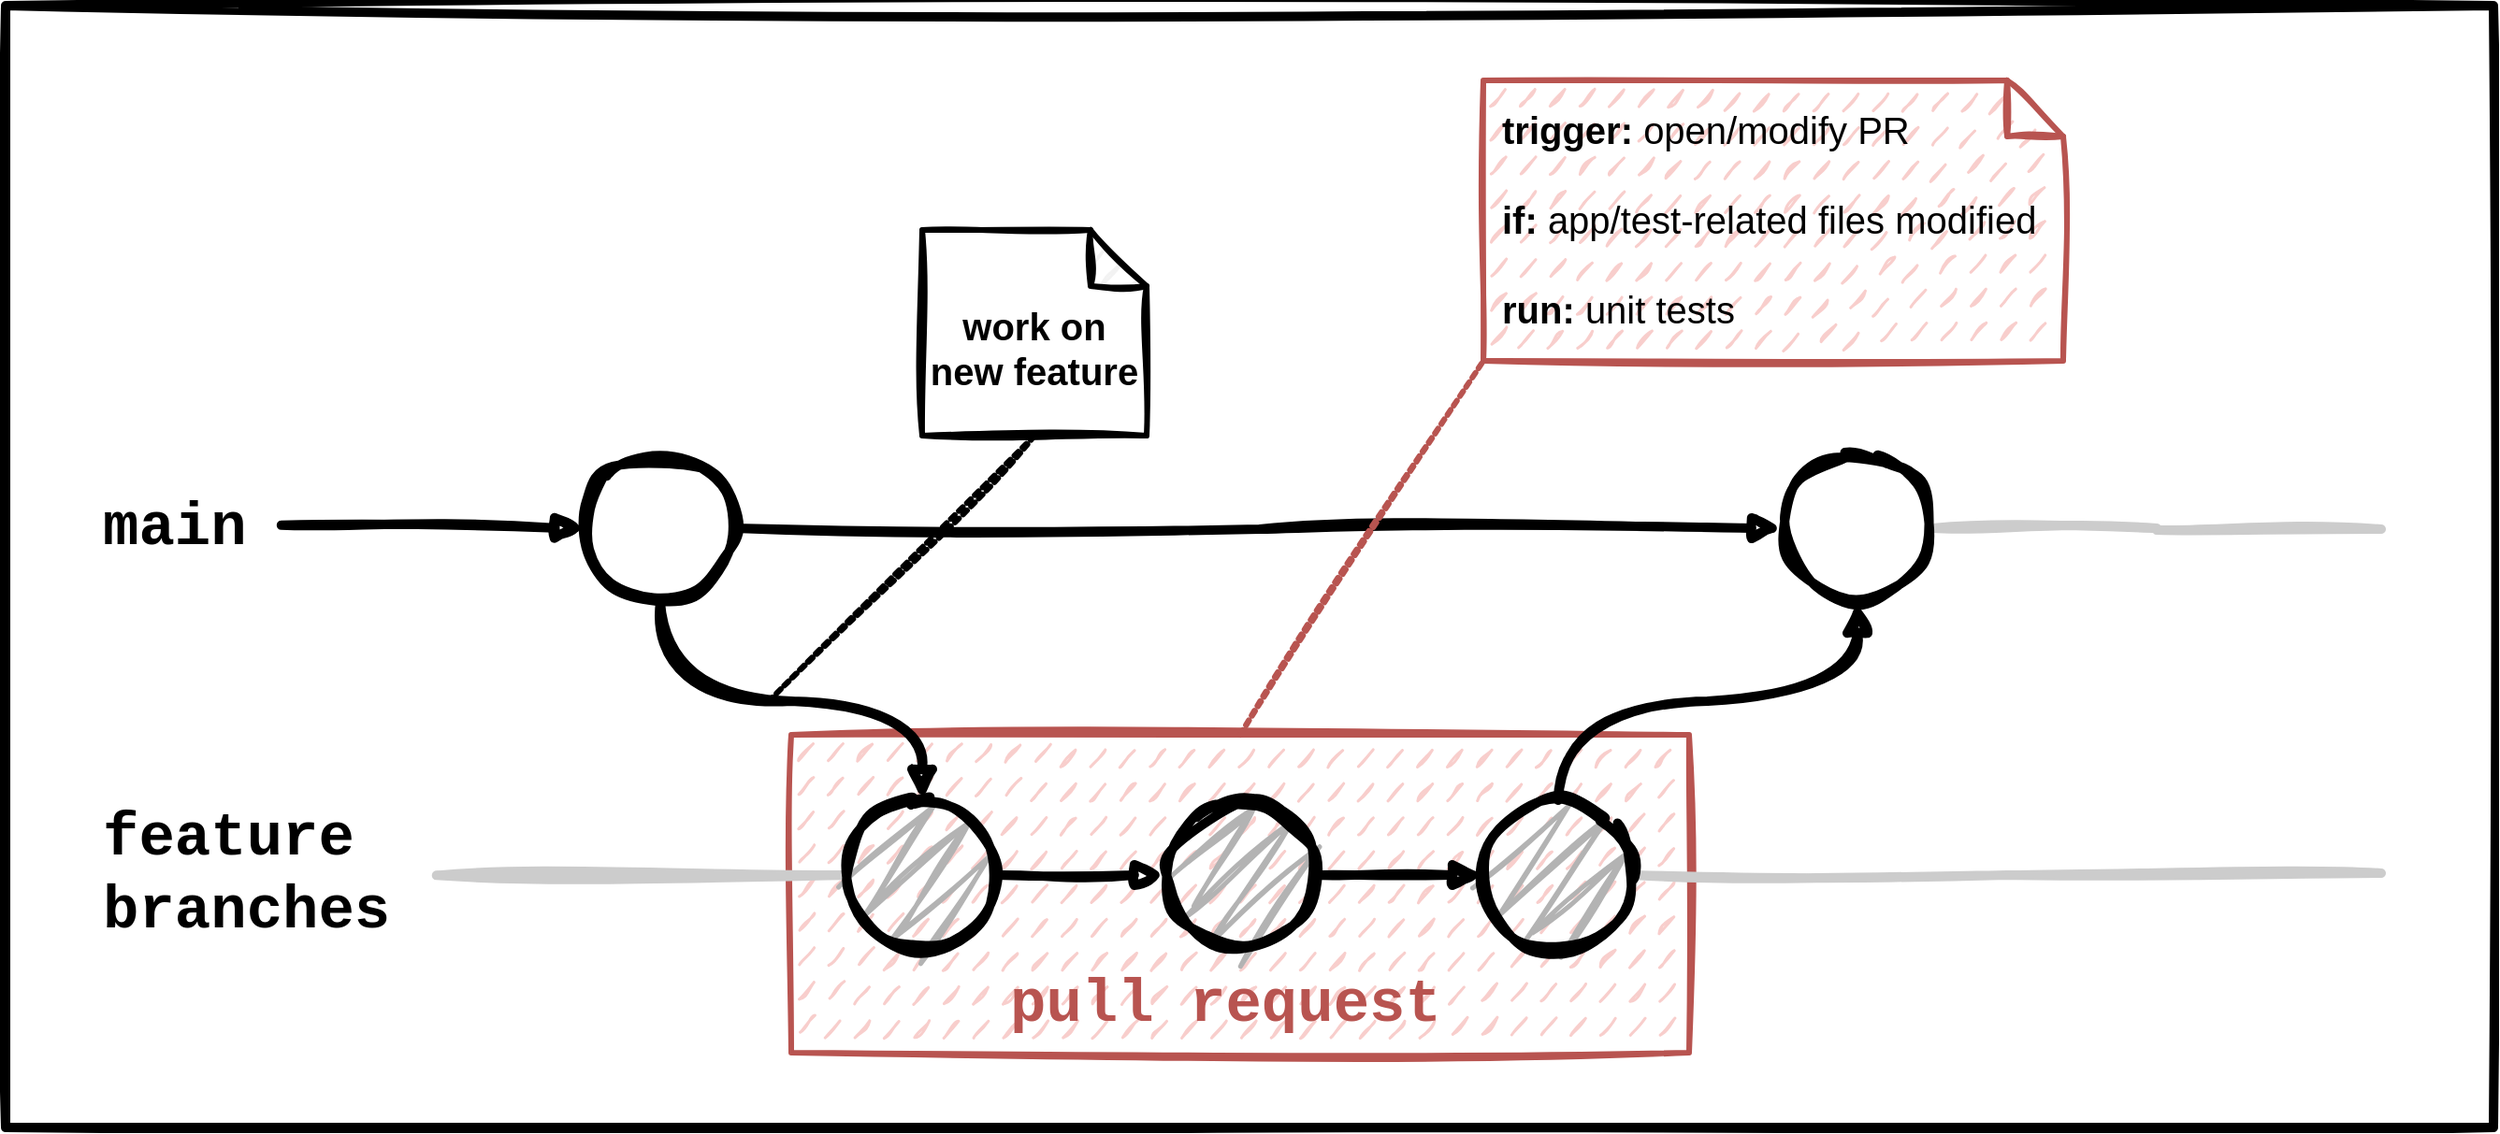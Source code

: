 <mxfile version="26.0.15">
  <diagram id="53IQXVl9icCSp_Kw3Ib1" name="Page-1">
    <mxGraphModel dx="2866" dy="2027" grid="1" gridSize="10" guides="1" tooltips="1" connect="1" arrows="1" fold="1" page="1" pageScale="1" pageWidth="1100" pageHeight="850" math="0" shadow="0">
      <root>
        <mxCell id="0" />
        <mxCell id="1" parent="0" />
        <mxCell id="DcPs09MuvwvrMIkzpMma-1" value="" style="rounded=0;whiteSpace=wrap;html=1;sketch=1;curveFitting=1;jiggle=2;strokeWidth=5;" parent="1" vertex="1">
          <mxGeometry x="-110" y="-50" width="1330" height="600" as="geometry" />
        </mxCell>
        <mxCell id="9" value="" style="rounded=0;whiteSpace=wrap;html=1;fillColor=#f8cecc;strokeColor=#b85450;sketch=1;curveFitting=1;jiggle=2;fillStyle=dashed;strokeWidth=3;align=center;" parent="1" vertex="1">
          <mxGeometry x="310" y="340" width="480" height="170" as="geometry" />
        </mxCell>
        <mxCell id="HIq26qkVBO2vfs1bq9Pp-42" value="" style="endArrow=none;html=1;rounded=0;strokeWidth=5;endFill=0;entryX=0;entryY=0.5;entryDx=0;entryDy=0;sketch=1;curveFitting=1;jiggle=2;exitX=1.002;exitY=0.502;exitDx=0;exitDy=0;exitPerimeter=0;strokeColor=#CCCCCC;" parent="1" source="HIq26qkVBO2vfs1bq9Pp-34" target="HIq26qkVBO2vfs1bq9Pp-35" edge="1">
          <mxGeometry width="50" height="50" relative="1" as="geometry">
            <mxPoint x="140" y="414.29" as="sourcePoint" />
            <mxPoint x="330" y="415.29" as="targetPoint" />
          </mxGeometry>
        </mxCell>
        <mxCell id="HIq26qkVBO2vfs1bq9Pp-3" value="&lt;b&gt;&lt;font style=&quot;font-size: 32px;&quot;&gt;main&lt;/font&gt;&lt;/b&gt;" style="text;html=1;align=left;verticalAlign=middle;resizable=0;points=[];autosize=1;strokeColor=none;fillColor=none;sketch=1;curveFitting=1;jiggle=2;fontFamily=Courier New;" parent="1" vertex="1">
          <mxGeometry x="-60" y="204.5" width="100" height="50" as="geometry" />
        </mxCell>
        <mxCell id="HIq26qkVBO2vfs1bq9Pp-17" value="" style="endArrow=block;html=1;rounded=0;strokeWidth=5;endFill=1;exitX=0.974;exitY=0.468;exitDx=0;exitDy=0;exitPerimeter=0;entryX=0;entryY=0.5;entryDx=0;entryDy=0;sketch=1;curveFitting=1;jiggle=2;" parent="1" source="HIq26qkVBO2vfs1bq9Pp-3" edge="1">
          <mxGeometry width="50" height="50" relative="1" as="geometry">
            <mxPoint x="100" y="229.41" as="sourcePoint" />
            <mxPoint x="200.0" y="229.5" as="targetPoint" />
          </mxGeometry>
        </mxCell>
        <mxCell id="HIq26qkVBO2vfs1bq9Pp-2" value="" style="ellipse;whiteSpace=wrap;html=1;aspect=fixed;strokeWidth=5;sketch=1;curveFitting=1;jiggle=2;" parent="1" vertex="1">
          <mxGeometry x="200" y="190" width="80" height="79" as="geometry" />
        </mxCell>
        <mxCell id="HIq26qkVBO2vfs1bq9Pp-33" style="edgeStyle=orthogonalEdgeStyle;rounded=0;orthogonalLoop=1;jettySize=auto;html=1;exitX=1;exitY=0.5;exitDx=0;exitDy=0;strokeWidth=5;endArrow=none;endFill=0;sketch=1;curveFitting=1;jiggle=2;strokeColor=#CCCCCC;" parent="1" source="HIq26qkVBO2vfs1bq9Pp-48" edge="1">
          <mxGeometry relative="1" as="geometry">
            <mxPoint x="1160" y="230" as="targetPoint" />
            <mxPoint x="1180.0" y="230" as="sourcePoint" />
          </mxGeometry>
        </mxCell>
        <mxCell id="HIq26qkVBO2vfs1bq9Pp-34" value="&lt;b&gt;&lt;font style=&quot;font-size: 32px;&quot;&gt;feature &lt;br&gt;branches&lt;/font&gt;&lt;/b&gt;" style="text;html=1;align=left;verticalAlign=middle;resizable=0;points=[];autosize=1;strokeColor=none;fillColor=none;sketch=1;curveFitting=1;jiggle=2;fontFamily=Courier New;" parent="1" vertex="1">
          <mxGeometry x="-60" y="370" width="180" height="90" as="geometry" />
        </mxCell>
        <mxCell id="HIq26qkVBO2vfs1bq9Pp-43" style="edgeStyle=orthogonalEdgeStyle;rounded=0;orthogonalLoop=1;jettySize=auto;html=1;exitX=1;exitY=0.5;exitDx=0;exitDy=0;endArrow=none;endFill=0;strokeWidth=5;sketch=1;curveFitting=1;jiggle=2;strokeColor=#CCCCCC;" parent="1" source="HIq26qkVBO2vfs1bq9Pp-37" edge="1">
          <mxGeometry relative="1" as="geometry">
            <mxPoint x="1160" y="414" as="targetPoint" />
          </mxGeometry>
        </mxCell>
        <mxCell id="HIq26qkVBO2vfs1bq9Pp-49" value="" style="edgeStyle=orthogonalEdgeStyle;rounded=0;orthogonalLoop=1;jettySize=auto;html=1;exitX=1;exitY=0.5;exitDx=0;exitDy=0;entryX=0;entryY=0.5;entryDx=0;entryDy=0;strokeWidth=5;endArrow=block;endFill=1;sketch=1;curveFitting=1;jiggle=2;" parent="1" target="HIq26qkVBO2vfs1bq9Pp-48" edge="1">
          <mxGeometry relative="1" as="geometry">
            <mxPoint x="280.0" y="229.5" as="sourcePoint" />
            <mxPoint x="760.0" y="230" as="targetPoint" />
          </mxGeometry>
        </mxCell>
        <mxCell id="HIq26qkVBO2vfs1bq9Pp-59" value="&lt;p style=&quot;line-height: 120%; font-size: 20px;&quot;&gt;&lt;span style=&quot;font-size: 20px;&quot;&gt;&lt;b style=&quot;font-size: 20px;&quot;&gt;work on new feature&lt;/b&gt;&lt;/span&gt;&lt;/p&gt;" style="shape=note;whiteSpace=wrap;html=1;backgroundOutline=1;darkOpacity=0.05;strokeWidth=3;labelPosition=center;verticalLabelPosition=middle;align=center;verticalAlign=bottom;sketch=1;curveFitting=1;jiggle=2;fontSize=20;" parent="1" vertex="1">
          <mxGeometry x="380" y="70" width="120" height="110" as="geometry" />
        </mxCell>
        <mxCell id="HIq26qkVBO2vfs1bq9Pp-60" style="rounded=0;orthogonalLoop=1;jettySize=auto;html=1;exitX=0.5;exitY=1;exitDx=0;exitDy=0;exitPerimeter=0;endArrow=none;endFill=0;dashed=1;dashPattern=1 1;strokeWidth=3;sketch=1;curveFitting=1;jiggle=2;strokeColor=#000000;" parent="1" source="HIq26qkVBO2vfs1bq9Pp-59" edge="1">
          <mxGeometry relative="1" as="geometry">
            <mxPoint x="1020" y="645" as="sourcePoint" />
            <mxPoint x="300" y="320" as="targetPoint" />
          </mxGeometry>
        </mxCell>
        <mxCell id="xTmbXcm-KiLkeivZunYo-2" value="" style="endArrow=none;html=1;rounded=0;strokeWidth=5;endFill=0;sketch=1;curveFitting=1;jiggle=2;" parent="1" target="HIq26qkVBO2vfs1bq9Pp-48" edge="1">
          <mxGeometry width="50" height="50" relative="1" as="geometry">
            <mxPoint x="840.0" y="230.179" as="sourcePoint" />
            <mxPoint x="1120" y="230" as="targetPoint" />
          </mxGeometry>
        </mxCell>
        <mxCell id="HIq26qkVBO2vfs1bq9Pp-48" value="" style="ellipse;whiteSpace=wrap;html=1;aspect=fixed;strokeWidth=5;sketch=1;curveFitting=1;jiggle=2;fillStyle=solid;" parent="1" vertex="1">
          <mxGeometry x="840" y="190" width="80" height="79" as="geometry" />
        </mxCell>
        <mxCell id="xTmbXcm-KiLkeivZunYo-4" value="trigger: &lt;span style=&quot;font-weight: normal;&quot;&gt;open/modify PR&lt;/span&gt;&lt;div&gt;&lt;font color=&quot;#000000&quot;&gt;&lt;br&gt;&lt;/font&gt;&lt;div&gt;if: &lt;span style=&quot;font-weight: normal;&quot;&gt;app/test-related files modified&lt;/span&gt;&lt;/div&gt;&lt;div&gt;&lt;br&gt;&lt;/div&gt;&lt;div&gt;run: &lt;span style=&quot;font-weight: normal;&quot;&gt;unit tests&lt;/span&gt;&lt;/div&gt;&lt;/div&gt;" style="shape=note;whiteSpace=wrap;html=1;backgroundOutline=1;darkOpacity=0.05;strokeWidth=3;labelPosition=center;verticalLabelPosition=middle;align=left;verticalAlign=top;sketch=1;curveFitting=1;jiggle=2;fontSize=20;fontStyle=1;spacingLeft=8;spacingTop=8;fillColor=#f8cecc;strokeColor=#b85450;fillStyle=dashed;" parent="1" vertex="1">
          <mxGeometry x="680" y="-10" width="310" height="150" as="geometry" />
        </mxCell>
        <mxCell id="xTmbXcm-KiLkeivZunYo-5" style="rounded=0;orthogonalLoop=1;jettySize=auto;html=1;endArrow=none;endFill=0;dashed=1;dashPattern=1 1;strokeWidth=3;sketch=1;curveFitting=1;jiggle=2;entryX=0;entryY=1;entryDx=0;entryDy=0;entryPerimeter=0;fillColor=#f8cecc;strokeColor=#b85450;exitX=0.5;exitY=0;exitDx=0;exitDy=0;" parent="1" source="9" target="xTmbXcm-KiLkeivZunYo-4" edge="1">
          <mxGeometry relative="1" as="geometry">
            <mxPoint x="880" y="190" as="sourcePoint" />
            <mxPoint x="970.0" y="204" as="targetPoint" />
          </mxGeometry>
        </mxCell>
        <mxCell id="xTmbXcm-KiLkeivZunYo-1" style="edgeStyle=orthogonalEdgeStyle;rounded=0;orthogonalLoop=1;jettySize=auto;html=1;exitX=0.5;exitY=1;exitDx=0;exitDy=0;entryX=0.5;entryY=0;entryDx=0;entryDy=0;strokeWidth=5;endArrow=block;endFill=1;curved=1;sketch=1;curveFitting=1;jiggle=2;" parent="1" source="HIq26qkVBO2vfs1bq9Pp-2" target="HIq26qkVBO2vfs1bq9Pp-35" edge="1">
          <mxGeometry relative="1" as="geometry" />
        </mxCell>
        <mxCell id="HIq26qkVBO2vfs1bq9Pp-39" style="edgeStyle=orthogonalEdgeStyle;rounded=0;orthogonalLoop=1;jettySize=auto;html=1;exitX=1;exitY=0.5;exitDx=0;exitDy=0;entryX=0;entryY=0.5;entryDx=0;entryDy=0;strokeWidth=5;endArrow=block;endFill=1;sketch=1;curveFitting=1;jiggle=2;" parent="1" source="HIq26qkVBO2vfs1bq9Pp-35" target="HIq26qkVBO2vfs1bq9Pp-36" edge="1">
          <mxGeometry relative="1" as="geometry" />
        </mxCell>
        <mxCell id="HIq26qkVBO2vfs1bq9Pp-35" value="" style="ellipse;whiteSpace=wrap;html=1;aspect=fixed;strokeWidth=5;fillColor=#B3B3B3;sketch=1;curveFitting=1;jiggle=2;gradientColor=#FFCC99;gradientDirection=south;fillStyle=zigzag;" parent="1" vertex="1">
          <mxGeometry x="340" y="375" width="80" height="80" as="geometry" />
        </mxCell>
        <mxCell id="HIq26qkVBO2vfs1bq9Pp-40" style="edgeStyle=orthogonalEdgeStyle;rounded=0;orthogonalLoop=1;jettySize=auto;html=1;exitX=1;exitY=0.5;exitDx=0;exitDy=0;entryX=0;entryY=0.5;entryDx=0;entryDy=0;strokeWidth=5;endArrow=block;endFill=1;sketch=1;curveFitting=1;jiggle=2;" parent="1" source="HIq26qkVBO2vfs1bq9Pp-36" target="HIq26qkVBO2vfs1bq9Pp-37" edge="1">
          <mxGeometry relative="1" as="geometry" />
        </mxCell>
        <mxCell id="HIq26qkVBO2vfs1bq9Pp-36" value="" style="ellipse;whiteSpace=wrap;html=1;aspect=fixed;strokeWidth=5;fillColor=#B3B3B3;sketch=1;curveFitting=1;jiggle=2;gradientColor=#FFCC99;fillStyle=zigzag;" parent="1" vertex="1">
          <mxGeometry x="510" y="375" width="80" height="80" as="geometry" />
        </mxCell>
        <mxCell id="xTmbXcm-KiLkeivZunYo-3" style="edgeStyle=orthogonalEdgeStyle;rounded=0;orthogonalLoop=1;jettySize=auto;html=1;exitX=0.5;exitY=0;exitDx=0;exitDy=0;entryX=0.5;entryY=1;entryDx=0;entryDy=0;strokeWidth=5;sketch=1;curveFitting=1;jiggle=2;endArrow=block;endFill=1;curved=1;" parent="1" source="HIq26qkVBO2vfs1bq9Pp-37" target="HIq26qkVBO2vfs1bq9Pp-48" edge="1">
          <mxGeometry relative="1" as="geometry" />
        </mxCell>
        <mxCell id="HIq26qkVBO2vfs1bq9Pp-37" value="" style="ellipse;whiteSpace=wrap;html=1;aspect=fixed;strokeWidth=5;fillColor=#B3B3B3;sketch=1;curveFitting=1;jiggle=2;strokeColor=#000000;fillStyle=zigzag;" parent="1" vertex="1">
          <mxGeometry x="680" y="375" width="80" height="80" as="geometry" />
        </mxCell>
        <mxCell id="12" value="&lt;b&gt;&lt;font style=&quot;font-size: 32px; color: rgb(184, 84, 80);&quot;&gt;pull request&lt;/font&gt;&lt;/b&gt;" style="text;html=1;align=left;verticalAlign=middle;resizable=0;points=[];autosize=1;strokeColor=none;fillColor=none;sketch=1;curveFitting=1;jiggle=2;fontFamily=Courier New;" parent="1" vertex="1">
          <mxGeometry x="425" y="460" width="250" height="50" as="geometry" />
        </mxCell>
      </root>
    </mxGraphModel>
  </diagram>
</mxfile>
